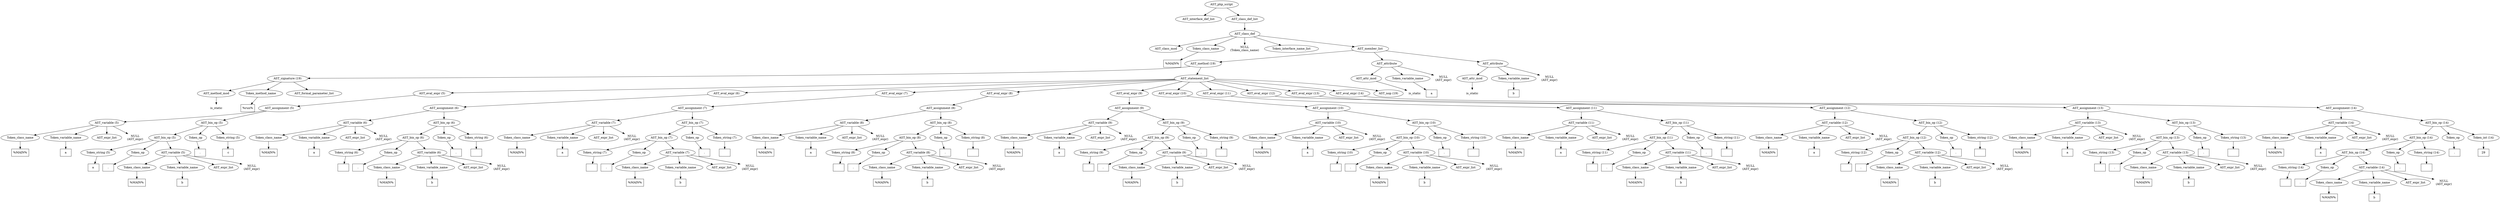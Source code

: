 /*
 * AST in dot format generated by phc -- the PHP compiler
 */

digraph AST {
node_0 [label="AST_php_script"];
node_1 [label="AST_interface_def_list"];
node_2 [label="AST_class_def_list"];
node_3 [label="AST_class_def"];
node_4 [label="AST_class_mod"];
node_5 [label="Token_class_name"];
node_6 [label="%MAIN%", shape=box]
node_5 -> node_6;
node_7 [label="NULL\n(Token_class_name)", shape=plaintext]
node_8 [label="Token_interface_name_list"];
node_9 [label="AST_member_list"];
node_10 [label="AST_method (19)"];
node_11 [label="AST_signature (19)"];
node_12 [label="AST_method_mod"];
node_13 [label="is_static", shape=plaintext]
node_12 -> node_13;
node_14 [label="Token_method_name"];
node_15 [label="%run%", shape=box]
node_14 -> node_15;
node_16 [label="AST_formal_parameter_list"];
node_11 -> node_16;
node_11 -> node_14;
node_11 -> node_12;
node_17 [label="AST_statement_list"];
node_18 [label="AST_eval_expr (5)"];
node_19 [label="AST_assignment (5)"];
node_20 [label="AST_variable (5)"];
node_21 [label="Token_class_name"];
node_22 [label="%MAIN%", shape=box]
node_21 -> node_22;
node_23 [label="Token_variable_name"];
node_24 [label="a", shape=box]
node_23 -> node_24;
node_25 [label="AST_expr_list"];
node_26 [label="NULL\n(AST_expr)", shape=plaintext]
node_20 -> node_26;
node_20 -> node_25;
node_20 -> node_23;
node_20 -> node_21;
node_27 [label="AST_bin_op (5)"];
node_28 [label="AST_bin_op (5)"];
node_29 [label="Token_string (5)"];
node_30 [label="a ", shape=box]
node_29 -> node_30;
node_31 [label="Token_op"];
node_32 [label=".", shape=box]
node_31 -> node_32;
node_33 [label="AST_variable (5)"];
node_34 [label="Token_class_name"];
node_35 [label="%MAIN%", shape=box]
node_34 -> node_35;
node_36 [label="Token_variable_name"];
node_37 [label="b", shape=box]
node_36 -> node_37;
node_38 [label="AST_expr_list"];
node_39 [label="NULL\n(AST_expr)", shape=plaintext]
node_33 -> node_39;
node_33 -> node_38;
node_33 -> node_36;
node_33 -> node_34;
node_28 -> node_33;
node_28 -> node_31;
node_28 -> node_29;
node_40 [label="Token_op"];
node_41 [label=".", shape=box]
node_40 -> node_41;
node_42 [label="Token_string (5)"];
node_43 [label=" c", shape=box]
node_42 -> node_43;
node_27 -> node_42;
node_27 -> node_40;
node_27 -> node_28;
node_19 -> node_27;
node_19 -> node_20;
node_18 -> node_19;
node_44 [label="AST_eval_expr (6)"];
node_45 [label="AST_assignment (6)"];
node_46 [label="AST_variable (6)"];
node_47 [label="Token_class_name"];
node_48 [label="%MAIN%", shape=box]
node_47 -> node_48;
node_49 [label="Token_variable_name"];
node_50 [label="a", shape=box]
node_49 -> node_50;
node_51 [label="AST_expr_list"];
node_52 [label="NULL\n(AST_expr)", shape=plaintext]
node_46 -> node_52;
node_46 -> node_51;
node_46 -> node_49;
node_46 -> node_47;
node_53 [label="AST_bin_op (6)"];
node_54 [label="AST_bin_op (6)"];
node_55 [label="Token_string (6)"];
node_56 [label=" ", shape=box]
node_55 -> node_56;
node_57 [label="Token_op"];
node_58 [label=".", shape=box]
node_57 -> node_58;
node_59 [label="AST_variable (6)"];
node_60 [label="Token_class_name"];
node_61 [label="%MAIN%", shape=box]
node_60 -> node_61;
node_62 [label="Token_variable_name"];
node_63 [label="b", shape=box]
node_62 -> node_63;
node_64 [label="AST_expr_list"];
node_65 [label="NULL\n(AST_expr)", shape=plaintext]
node_59 -> node_65;
node_59 -> node_64;
node_59 -> node_62;
node_59 -> node_60;
node_54 -> node_59;
node_54 -> node_57;
node_54 -> node_55;
node_66 [label="Token_op"];
node_67 [label=".", shape=box]
node_66 -> node_67;
node_68 [label="Token_string (6)"];
node_69 [label=" ", shape=box]
node_68 -> node_69;
node_53 -> node_68;
node_53 -> node_66;
node_53 -> node_54;
node_45 -> node_53;
node_45 -> node_46;
node_44 -> node_45;
node_70 [label="AST_eval_expr (7)"];
node_71 [label="AST_assignment (7)"];
node_72 [label="AST_variable (7)"];
node_73 [label="Token_class_name"];
node_74 [label="%MAIN%", shape=box]
node_73 -> node_74;
node_75 [label="Token_variable_name"];
node_76 [label="a", shape=box]
node_75 -> node_76;
node_77 [label="AST_expr_list"];
node_78 [label="NULL\n(AST_expr)", shape=plaintext]
node_72 -> node_78;
node_72 -> node_77;
node_72 -> node_75;
node_72 -> node_73;
node_79 [label="AST_bin_op (7)"];
node_80 [label="AST_bin_op (7)"];
node_81 [label="Token_string (7)"];
node_82 [label=" ", shape=box]
node_81 -> node_82;
node_83 [label="Token_op"];
node_84 [label=".", shape=box]
node_83 -> node_84;
node_85 [label="AST_variable (7)"];
node_86 [label="Token_class_name"];
node_87 [label="%MAIN%", shape=box]
node_86 -> node_87;
node_88 [label="Token_variable_name"];
node_89 [label="b", shape=box]
node_88 -> node_89;
node_90 [label="AST_expr_list"];
node_91 [label="NULL\n(AST_expr)", shape=plaintext]
node_85 -> node_91;
node_85 -> node_90;
node_85 -> node_88;
node_85 -> node_86;
node_80 -> node_85;
node_80 -> node_83;
node_80 -> node_81;
node_92 [label="Token_op"];
node_93 [label=".", shape=box]
node_92 -> node_93;
node_94 [label="Token_string (7)"];
node_95 [label=" ", shape=box]
node_94 -> node_95;
node_79 -> node_94;
node_79 -> node_92;
node_79 -> node_80;
node_71 -> node_79;
node_71 -> node_72;
node_70 -> node_71;
node_96 [label="AST_eval_expr (8)"];
node_97 [label="AST_assignment (8)"];
node_98 [label="AST_variable (8)"];
node_99 [label="Token_class_name"];
node_100 [label="%MAIN%", shape=box]
node_99 -> node_100;
node_101 [label="Token_variable_name"];
node_102 [label="a", shape=box]
node_101 -> node_102;
node_103 [label="AST_expr_list"];
node_104 [label="NULL\n(AST_expr)", shape=plaintext]
node_98 -> node_104;
node_98 -> node_103;
node_98 -> node_101;
node_98 -> node_99;
node_105 [label="AST_bin_op (8)"];
node_106 [label="AST_bin_op (8)"];
node_107 [label="Token_string (8)"];
node_108 [label=" ", shape=box]
node_107 -> node_108;
node_109 [label="Token_op"];
node_110 [label=".", shape=box]
node_109 -> node_110;
node_111 [label="AST_variable (8)"];
node_112 [label="Token_class_name"];
node_113 [label="%MAIN%", shape=box]
node_112 -> node_113;
node_114 [label="Token_variable_name"];
node_115 [label="b", shape=box]
node_114 -> node_115;
node_116 [label="AST_expr_list"];
node_117 [label="NULL\n(AST_expr)", shape=plaintext]
node_111 -> node_117;
node_111 -> node_116;
node_111 -> node_114;
node_111 -> node_112;
node_106 -> node_111;
node_106 -> node_109;
node_106 -> node_107;
node_118 [label="Token_op"];
node_119 [label=".", shape=box]
node_118 -> node_119;
node_120 [label="Token_string (8)"];
node_121 [label=" ", shape=box]
node_120 -> node_121;
node_105 -> node_120;
node_105 -> node_118;
node_105 -> node_106;
node_97 -> node_105;
node_97 -> node_98;
node_96 -> node_97;
node_122 [label="AST_eval_expr (9)"];
node_123 [label="AST_assignment (9)"];
node_124 [label="AST_variable (9)"];
node_125 [label="Token_class_name"];
node_126 [label="%MAIN%", shape=box]
node_125 -> node_126;
node_127 [label="Token_variable_name"];
node_128 [label="a", shape=box]
node_127 -> node_128;
node_129 [label="AST_expr_list"];
node_130 [label="NULL\n(AST_expr)", shape=plaintext]
node_124 -> node_130;
node_124 -> node_129;
node_124 -> node_127;
node_124 -> node_125;
node_131 [label="AST_bin_op (9)"];
node_132 [label="AST_bin_op (9)"];
node_133 [label="Token_string (9)"];
node_134 [label=" ", shape=box]
node_133 -> node_134;
node_135 [label="Token_op"];
node_136 [label=".", shape=box]
node_135 -> node_136;
node_137 [label="AST_variable (9)"];
node_138 [label="Token_class_name"];
node_139 [label="%MAIN%", shape=box]
node_138 -> node_139;
node_140 [label="Token_variable_name"];
node_141 [label="b", shape=box]
node_140 -> node_141;
node_142 [label="AST_expr_list"];
node_143 [label="NULL\n(AST_expr)", shape=plaintext]
node_137 -> node_143;
node_137 -> node_142;
node_137 -> node_140;
node_137 -> node_138;
node_132 -> node_137;
node_132 -> node_135;
node_132 -> node_133;
node_144 [label="Token_op"];
node_145 [label=".", shape=box]
node_144 -> node_145;
node_146 [label="Token_string (9)"];
node_147 [label=" ", shape=box]
node_146 -> node_147;
node_131 -> node_146;
node_131 -> node_144;
node_131 -> node_132;
node_123 -> node_131;
node_123 -> node_124;
node_122 -> node_123;
node_148 [label="AST_eval_expr (10)"];
node_149 [label="AST_assignment (10)"];
node_150 [label="AST_variable (10)"];
node_151 [label="Token_class_name"];
node_152 [label="%MAIN%", shape=box]
node_151 -> node_152;
node_153 [label="Token_variable_name"];
node_154 [label="a", shape=box]
node_153 -> node_154;
node_155 [label="AST_expr_list"];
node_156 [label="NULL\n(AST_expr)", shape=plaintext]
node_150 -> node_156;
node_150 -> node_155;
node_150 -> node_153;
node_150 -> node_151;
node_157 [label="AST_bin_op (10)"];
node_158 [label="AST_bin_op (10)"];
node_159 [label="Token_string (10)"];
node_160 [label=" ", shape=box]
node_159 -> node_160;
node_161 [label="Token_op"];
node_162 [label=".", shape=box]
node_161 -> node_162;
node_163 [label="AST_variable (10)"];
node_164 [label="Token_class_name"];
node_165 [label="%MAIN%", shape=box]
node_164 -> node_165;
node_166 [label="Token_variable_name"];
node_167 [label="b", shape=box]
node_166 -> node_167;
node_168 [label="AST_expr_list"];
node_169 [label="NULL\n(AST_expr)", shape=plaintext]
node_163 -> node_169;
node_163 -> node_168;
node_163 -> node_166;
node_163 -> node_164;
node_158 -> node_163;
node_158 -> node_161;
node_158 -> node_159;
node_170 [label="Token_op"];
node_171 [label=".", shape=box]
node_170 -> node_171;
node_172 [label="Token_string (10)"];
node_173 [label=" ", shape=box]
node_172 -> node_173;
node_157 -> node_172;
node_157 -> node_170;
node_157 -> node_158;
node_149 -> node_157;
node_149 -> node_150;
node_148 -> node_149;
node_174 [label="AST_eval_expr (11)"];
node_175 [label="AST_assignment (11)"];
node_176 [label="AST_variable (11)"];
node_177 [label="Token_class_name"];
node_178 [label="%MAIN%", shape=box]
node_177 -> node_178;
node_179 [label="Token_variable_name"];
node_180 [label="a", shape=box]
node_179 -> node_180;
node_181 [label="AST_expr_list"];
node_182 [label="NULL\n(AST_expr)", shape=plaintext]
node_176 -> node_182;
node_176 -> node_181;
node_176 -> node_179;
node_176 -> node_177;
node_183 [label="AST_bin_op (11)"];
node_184 [label="AST_bin_op (11)"];
node_185 [label="Token_string (11)"];
node_186 [label=" ", shape=box]
node_185 -> node_186;
node_187 [label="Token_op"];
node_188 [label=".", shape=box]
node_187 -> node_188;
node_189 [label="AST_variable (11)"];
node_190 [label="Token_class_name"];
node_191 [label="%MAIN%", shape=box]
node_190 -> node_191;
node_192 [label="Token_variable_name"];
node_193 [label="b", shape=box]
node_192 -> node_193;
node_194 [label="AST_expr_list"];
node_195 [label="NULL\n(AST_expr)", shape=plaintext]
node_189 -> node_195;
node_189 -> node_194;
node_189 -> node_192;
node_189 -> node_190;
node_184 -> node_189;
node_184 -> node_187;
node_184 -> node_185;
node_196 [label="Token_op"];
node_197 [label=".", shape=box]
node_196 -> node_197;
node_198 [label="Token_string (11)"];
node_199 [label=" ", shape=box]
node_198 -> node_199;
node_183 -> node_198;
node_183 -> node_196;
node_183 -> node_184;
node_175 -> node_183;
node_175 -> node_176;
node_174 -> node_175;
node_200 [label="AST_eval_expr (12)"];
node_201 [label="AST_assignment (12)"];
node_202 [label="AST_variable (12)"];
node_203 [label="Token_class_name"];
node_204 [label="%MAIN%", shape=box]
node_203 -> node_204;
node_205 [label="Token_variable_name"];
node_206 [label="a", shape=box]
node_205 -> node_206;
node_207 [label="AST_expr_list"];
node_208 [label="NULL\n(AST_expr)", shape=plaintext]
node_202 -> node_208;
node_202 -> node_207;
node_202 -> node_205;
node_202 -> node_203;
node_209 [label="AST_bin_op (12)"];
node_210 [label="AST_bin_op (12)"];
node_211 [label="Token_string (12)"];
node_212 [label=" ", shape=box]
node_211 -> node_212;
node_213 [label="Token_op"];
node_214 [label=".", shape=box]
node_213 -> node_214;
node_215 [label="AST_variable (12)"];
node_216 [label="Token_class_name"];
node_217 [label="%MAIN%", shape=box]
node_216 -> node_217;
node_218 [label="Token_variable_name"];
node_219 [label="b", shape=box]
node_218 -> node_219;
node_220 [label="AST_expr_list"];
node_221 [label="NULL\n(AST_expr)", shape=plaintext]
node_215 -> node_221;
node_215 -> node_220;
node_215 -> node_218;
node_215 -> node_216;
node_210 -> node_215;
node_210 -> node_213;
node_210 -> node_211;
node_222 [label="Token_op"];
node_223 [label=".", shape=box]
node_222 -> node_223;
node_224 [label="Token_string (12)"];
node_225 [label=" ", shape=box]
node_224 -> node_225;
node_209 -> node_224;
node_209 -> node_222;
node_209 -> node_210;
node_201 -> node_209;
node_201 -> node_202;
node_200 -> node_201;
node_226 [label="AST_eval_expr (13)"];
node_227 [label="AST_assignment (13)"];
node_228 [label="AST_variable (13)"];
node_229 [label="Token_class_name"];
node_230 [label="%MAIN%", shape=box]
node_229 -> node_230;
node_231 [label="Token_variable_name"];
node_232 [label="a", shape=box]
node_231 -> node_232;
node_233 [label="AST_expr_list"];
node_234 [label="NULL\n(AST_expr)", shape=plaintext]
node_228 -> node_234;
node_228 -> node_233;
node_228 -> node_231;
node_228 -> node_229;
node_235 [label="AST_bin_op (13)"];
node_236 [label="AST_bin_op (13)"];
node_237 [label="Token_string (13)"];
node_238 [label=" ", shape=box]
node_237 -> node_238;
node_239 [label="Token_op"];
node_240 [label=".", shape=box]
node_239 -> node_240;
node_241 [label="AST_variable (13)"];
node_242 [label="Token_class_name"];
node_243 [label="%MAIN%", shape=box]
node_242 -> node_243;
node_244 [label="Token_variable_name"];
node_245 [label="b", shape=box]
node_244 -> node_245;
node_246 [label="AST_expr_list"];
node_247 [label="NULL\n(AST_expr)", shape=plaintext]
node_241 -> node_247;
node_241 -> node_246;
node_241 -> node_244;
node_241 -> node_242;
node_236 -> node_241;
node_236 -> node_239;
node_236 -> node_237;
node_248 [label="Token_op"];
node_249 [label=".", shape=box]
node_248 -> node_249;
node_250 [label="Token_string (13)"];
node_251 [label=" ", shape=box]
node_250 -> node_251;
node_235 -> node_250;
node_235 -> node_248;
node_235 -> node_236;
node_227 -> node_235;
node_227 -> node_228;
node_226 -> node_227;
node_252 [label="AST_eval_expr (14)"];
node_253 [label="AST_assignment (14)"];
node_254 [label="AST_variable (14)"];
node_255 [label="Token_class_name"];
node_256 [label="%MAIN%", shape=box]
node_255 -> node_256;
node_257 [label="Token_variable_name"];
node_258 [label="a", shape=box]
node_257 -> node_258;
node_259 [label="AST_expr_list"];
node_260 [label="NULL\n(AST_expr)", shape=plaintext]
node_254 -> node_260;
node_254 -> node_259;
node_254 -> node_257;
node_254 -> node_255;
node_261 [label="AST_bin_op (14)"];
node_262 [label="AST_bin_op (14)"];
node_263 [label="AST_bin_op (14)"];
node_264 [label="Token_string (14)"];
node_265 [label=" ", shape=box]
node_264 -> node_265;
node_266 [label="Token_op"];
node_267 [label=".", shape=box]
node_266 -> node_267;
node_268 [label="AST_variable (14)"];
node_269 [label="Token_class_name"];
node_270 [label="%MAIN%", shape=box]
node_269 -> node_270;
node_271 [label="Token_variable_name"];
node_272 [label="b", shape=box]
node_271 -> node_272;
node_273 [label="AST_expr_list"];
node_274 [label="NULL\n(AST_expr)", shape=plaintext]
node_268 -> node_274;
node_268 -> node_273;
node_268 -> node_271;
node_268 -> node_269;
node_263 -> node_268;
node_263 -> node_266;
node_263 -> node_264;
node_275 [label="Token_op"];
node_276 [label=".", shape=box]
node_275 -> node_276;
node_277 [label="Token_string (14)"];
node_278 [label=" ", shape=box]
node_277 -> node_278;
node_262 -> node_277;
node_262 -> node_275;
node_262 -> node_263;
node_279 [label="Token_op"];
node_280 [label=".", shape=box]
node_279 -> node_280;
node_281 [label="Token_int (14)"];
node_282 [label="29", shape=box]
node_281 -> node_282;
node_261 -> node_281;
node_261 -> node_279;
node_261 -> node_262;
node_253 -> node_261;
node_253 -> node_254;
node_252 -> node_253;
node_283 [label="AST_nop (19)"];
node_17 -> node_283;
node_17 -> node_252;
node_17 -> node_226;
node_17 -> node_200;
node_17 -> node_174;
node_17 -> node_148;
node_17 -> node_122;
node_17 -> node_96;
node_17 -> node_70;
node_17 -> node_44;
node_17 -> node_18;
node_10 -> node_17;
node_10 -> node_11;
node_284 [label="AST_attribute"];
node_285 [label="AST_attr_mod"];
node_286 [label="is_static", shape=plaintext]
node_285 -> node_286;
node_287 [label="Token_variable_name"];
node_288 [label="a", shape=box]
node_287 -> node_288;
node_289 [label="NULL\n(AST_expr)", shape=plaintext]
node_284 -> node_289;
node_284 -> node_287;
node_284 -> node_285;
node_290 [label="AST_attribute"];
node_291 [label="AST_attr_mod"];
node_292 [label="is_static", shape=plaintext]
node_291 -> node_292;
node_293 [label="Token_variable_name"];
node_294 [label="b", shape=box]
node_293 -> node_294;
node_295 [label="NULL\n(AST_expr)", shape=plaintext]
node_290 -> node_295;
node_290 -> node_293;
node_290 -> node_291;
node_9 -> node_290;
node_9 -> node_284;
node_9 -> node_10;
node_3 -> node_9;
node_3 -> node_8;
node_3 -> node_7;
node_3 -> node_5;
node_3 -> node_4;
node_2 -> node_3;
node_0 -> node_2;
node_0 -> node_1;
}
